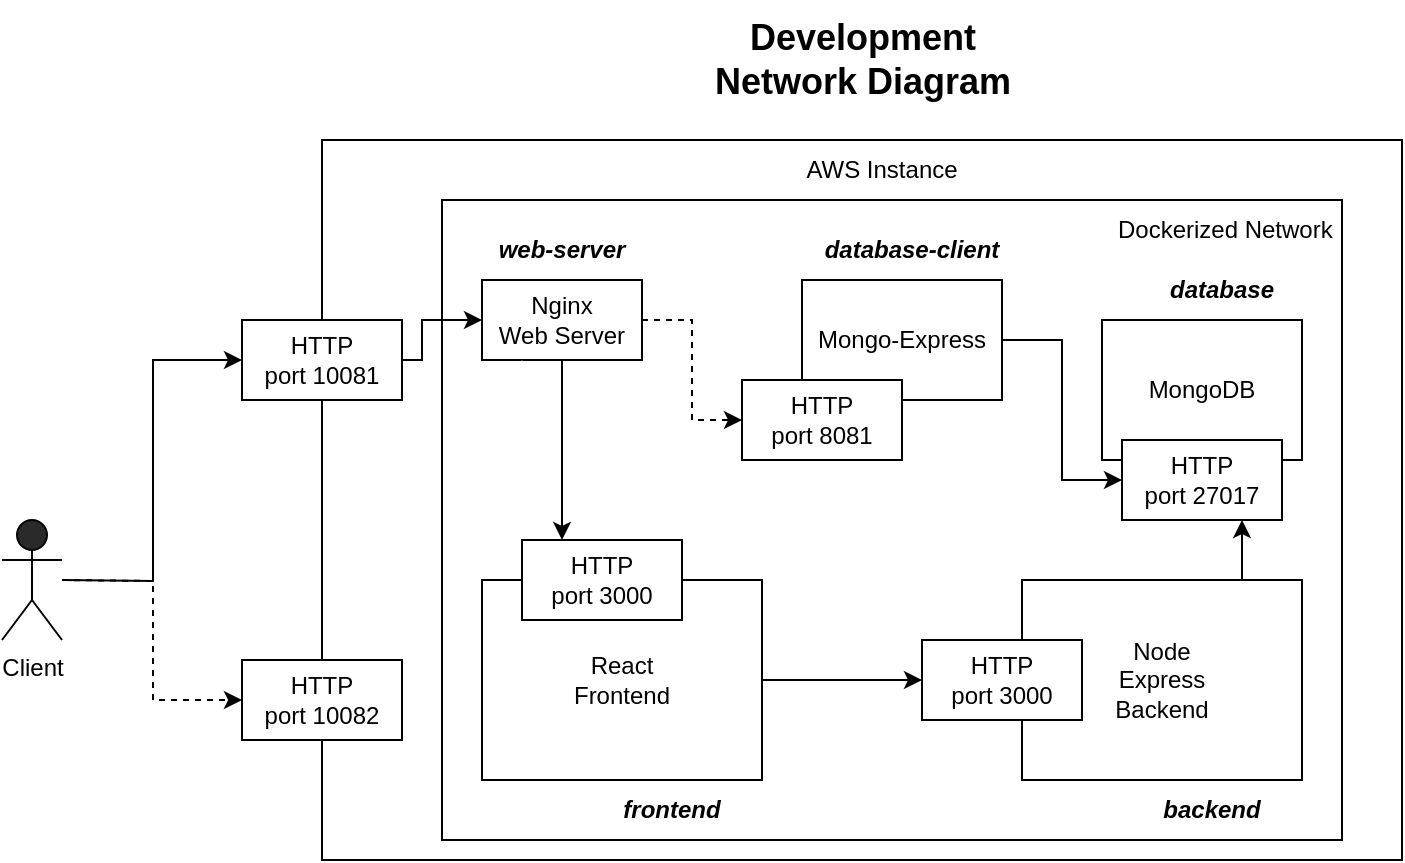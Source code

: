 <mxfile>
    <diagram id="gngNFLOF8Vnj-Zqpzfh-" name="Page-1">
        <mxGraphModel dx="752" dy="689" grid="1" gridSize="10" guides="1" tooltips="1" connect="1" arrows="1" fold="1" page="1" pageScale="1" pageWidth="827" pageHeight="1169" background="#ffffff" math="0" shadow="0">
            <root>
                <mxCell id="0"/>
                <mxCell id="1" parent="0"/>
                <mxCell id="2" value="" style="rounded=0;whiteSpace=wrap;html=1;" parent="1" vertex="1">
                    <mxGeometry x="210" y="110" width="540" height="360" as="geometry"/>
                </mxCell>
                <mxCell id="6" style="edgeStyle=orthogonalEdgeStyle;rounded=0;html=1;entryX=0;entryY=0.5;jettySize=auto;orthogonalLoop=1;strokeColor=#000000;" parent="1" target="4" edge="1">
                    <mxGeometry relative="1" as="geometry">
                        <mxPoint x="80" y="330" as="sourcePoint"/>
                    </mxGeometry>
                </mxCell>
                <mxCell id="27" style="edgeStyle=orthogonalEdgeStyle;rounded=0;html=1;entryX=0;entryY=0.5;entryDx=0;entryDy=0;strokeColor=#000000;dashed=1;" parent="1" target="24" edge="1">
                    <mxGeometry relative="1" as="geometry">
                        <mxPoint x="80" y="330" as="sourcePoint"/>
                    </mxGeometry>
                </mxCell>
                <mxCell id="3" value="Client" style="shape=umlActor;verticalLabelPosition=bottom;labelBackgroundColor=#ffffff;verticalAlign=top;html=1;fillColor=#2A2A2A;strokeColor=#030303;" parent="1" vertex="1">
                    <mxGeometry x="50" y="300" width="30" height="60" as="geometry"/>
                </mxCell>
                <mxCell id="4" value="HTTP&lt;div&gt;port 10081&lt;/div&gt;" style="rounded=0;whiteSpace=wrap;html=1;" parent="1" vertex="1">
                    <mxGeometry x="170" y="200" width="80" height="40" as="geometry"/>
                </mxCell>
                <mxCell id="5" value="" style="rounded=0;whiteSpace=wrap;html=1;" parent="1" vertex="1">
                    <mxGeometry x="270" y="140" width="450" height="320" as="geometry"/>
                </mxCell>
                <mxCell id="14" style="edgeStyle=orthogonalEdgeStyle;rounded=0;html=1;exitX=0.5;exitY=1;entryX=0.25;entryY=0;jettySize=auto;orthogonalLoop=1;" parent="1" source="7" target="13" edge="1">
                    <mxGeometry relative="1" as="geometry"/>
                </mxCell>
                <mxCell id="20" style="edgeStyle=orthogonalEdgeStyle;rounded=0;html=1;exitX=1;exitY=0.5;entryX=0;entryY=0.5;jettySize=auto;orthogonalLoop=1;dashed=1;" parent="1" source="7" target="19" edge="1">
                    <mxGeometry relative="1" as="geometry"/>
                </mxCell>
                <mxCell id="7" value="Nginx&lt;div&gt;Web Server&lt;/div&gt;" style="rounded=0;whiteSpace=wrap;html=1;" parent="1" vertex="1">
                    <mxGeometry x="290" y="180" width="80" height="40" as="geometry"/>
                </mxCell>
                <mxCell id="16" style="edgeStyle=orthogonalEdgeStyle;rounded=0;html=1;exitX=1;exitY=0.5;entryX=0;entryY=0.5;jettySize=auto;orthogonalLoop=1;" parent="1" source="8" target="15" edge="1">
                    <mxGeometry relative="1" as="geometry"/>
                </mxCell>
                <mxCell id="8" value="React&lt;div&gt;Frontend&lt;/div&gt;" style="rounded=0;whiteSpace=wrap;html=1;" parent="1" vertex="1">
                    <mxGeometry x="290" y="330" width="140" height="100" as="geometry"/>
                </mxCell>
                <mxCell id="22" style="edgeStyle=orthogonalEdgeStyle;rounded=0;html=1;exitX=0.75;exitY=0;entryX=0.75;entryY=1;jettySize=auto;orthogonalLoop=1;" parent="1" source="9" target="18" edge="1">
                    <mxGeometry relative="1" as="geometry"/>
                </mxCell>
                <mxCell id="9" value="Node&lt;div&gt;Express&lt;/div&gt;&lt;div&gt;Backend&lt;/div&gt;" style="rounded=0;whiteSpace=wrap;html=1;" parent="1" vertex="1">
                    <mxGeometry x="560" y="330" width="140" height="100" as="geometry"/>
                </mxCell>
                <mxCell id="10" value="MongoDB" style="rounded=0;whiteSpace=wrap;html=1;" parent="1" vertex="1">
                    <mxGeometry x="600" y="200" width="100" height="70" as="geometry"/>
                </mxCell>
                <mxCell id="21" style="edgeStyle=orthogonalEdgeStyle;rounded=0;html=1;exitX=1;exitY=0.5;entryX=0;entryY=0.5;jettySize=auto;orthogonalLoop=1;" parent="1" source="11" target="18" edge="1">
                    <mxGeometry relative="1" as="geometry"/>
                </mxCell>
                <mxCell id="11" value="Mongo-Express" style="rounded=0;whiteSpace=wrap;html=1;" parent="1" vertex="1">
                    <mxGeometry x="450" y="180" width="100" height="60" as="geometry"/>
                </mxCell>
                <mxCell id="13" value="HTTP&lt;div&gt;port 3000&lt;/div&gt;" style="rounded=0;whiteSpace=wrap;html=1;" parent="1" vertex="1">
                    <mxGeometry x="310" y="310" width="80" height="40" as="geometry"/>
                </mxCell>
                <mxCell id="15" value="HTTP&lt;div&gt;port 3000&lt;/div&gt;" style="rounded=0;whiteSpace=wrap;html=1;" parent="1" vertex="1">
                    <mxGeometry x="510" y="360" width="80" height="40" as="geometry"/>
                </mxCell>
                <mxCell id="18" value="HTTP&lt;div&gt;port 27017&lt;/div&gt;" style="rounded=0;whiteSpace=wrap;html=1;" parent="1" vertex="1">
                    <mxGeometry x="610" y="260" width="80" height="40" as="geometry"/>
                </mxCell>
                <mxCell id="19" value="HTTP&lt;div&gt;port 8081&lt;/div&gt;" style="rounded=0;whiteSpace=wrap;html=1;" parent="1" vertex="1">
                    <mxGeometry x="420" y="230" width="80" height="40" as="geometry"/>
                </mxCell>
                <mxCell id="23" style="edgeStyle=orthogonalEdgeStyle;rounded=0;html=1;exitX=1;exitY=0.5;entryX=0;entryY=0.5;jettySize=auto;orthogonalLoop=1;" parent="1" source="4" target="7" edge="1">
                    <mxGeometry relative="1" as="geometry">
                        <Array as="points">
                            <mxPoint x="260" y="220"/>
                            <mxPoint x="260" y="200"/>
                        </Array>
                    </mxGeometry>
                </mxCell>
                <mxCell id="26" style="edgeStyle=orthogonalEdgeStyle;rounded=0;html=1;exitX=1;exitY=0.5;exitDx=0;exitDy=0;entryX=0.25;entryY=1;entryDx=0;entryDy=0;strokeColor=#FFFFFF;dashed=1;" parent="1" source="24" target="7" edge="1">
                    <mxGeometry relative="1" as="geometry">
                        <Array as="points">
                            <mxPoint x="260" y="390"/>
                            <mxPoint x="260" y="250"/>
                            <mxPoint x="310" y="250"/>
                        </Array>
                    </mxGeometry>
                </mxCell>
                <mxCell id="24" value="HTTP&lt;div&gt;port 10082&lt;/div&gt;" style="rounded=0;whiteSpace=wrap;html=1;" parent="1" vertex="1">
                    <mxGeometry x="170" y="370" width="80" height="40" as="geometry"/>
                </mxCell>
                <mxCell id="28" value="&amp;nbsp;Dockerized Network" style="text;html=1;strokeColor=none;fillColor=none;align=center;verticalAlign=middle;whiteSpace=wrap;rounded=0;" parent="1" vertex="1">
                    <mxGeometry x="600" y="140" width="120" height="30" as="geometry"/>
                </mxCell>
                <mxCell id="30" value="AWS Instance" style="text;html=1;strokeColor=none;fillColor=none;align=center;verticalAlign=middle;whiteSpace=wrap;rounded=0;" parent="1" vertex="1">
                    <mxGeometry x="430" y="110" width="120" height="30" as="geometry"/>
                </mxCell>
                <mxCell id="31" value="&lt;b&gt;&lt;i&gt;web-server&lt;/i&gt;&lt;/b&gt;" style="text;html=1;strokeColor=none;fillColor=none;align=center;verticalAlign=middle;whiteSpace=wrap;rounded=0;" parent="1" vertex="1">
                    <mxGeometry x="290" y="150" width="80" height="30" as="geometry"/>
                </mxCell>
                <mxCell id="32" value="&lt;b&gt;&lt;i&gt;database-client&lt;/i&gt;&lt;/b&gt;" style="text;html=1;strokeColor=none;fillColor=none;align=center;verticalAlign=middle;whiteSpace=wrap;rounded=0;" parent="1" vertex="1">
                    <mxGeometry x="460" y="150" width="90" height="30" as="geometry"/>
                </mxCell>
                <mxCell id="33" value="&lt;b&gt;&lt;i&gt;frontend&lt;/i&gt;&lt;/b&gt;" style="text;html=1;strokeColor=none;fillColor=none;align=center;verticalAlign=middle;whiteSpace=wrap;rounded=0;" parent="1" vertex="1">
                    <mxGeometry x="340" y="430" width="90" height="30" as="geometry"/>
                </mxCell>
                <mxCell id="34" value="&lt;b&gt;&lt;i&gt;backend&lt;/i&gt;&lt;/b&gt;" style="text;html=1;strokeColor=none;fillColor=none;align=center;verticalAlign=middle;whiteSpace=wrap;rounded=0;" parent="1" vertex="1">
                    <mxGeometry x="610" y="430" width="90" height="30" as="geometry"/>
                </mxCell>
                <mxCell id="35" value="&lt;b&gt;&lt;i&gt;database&lt;/i&gt;&lt;/b&gt;" style="text;html=1;strokeColor=none;fillColor=none;align=center;verticalAlign=middle;whiteSpace=wrap;rounded=0;" parent="1" vertex="1">
                    <mxGeometry x="615" y="170" width="90" height="30" as="geometry"/>
                </mxCell>
                <mxCell id="36" value="&lt;font style=&quot;font-size: 18px&quot;&gt;&lt;b&gt;Development&lt;br&gt;Network Diagram&lt;/b&gt;&lt;/font&gt;" style="text;html=1;strokeColor=none;fillColor=none;align=center;verticalAlign=middle;whiteSpace=wrap;rounded=0;fontColor=#000000;" parent="1" vertex="1">
                    <mxGeometry x="400.5" y="40" width="159" height="60" as="geometry"/>
                </mxCell>
            </root>
        </mxGraphModel>
    </diagram>
</mxfile>